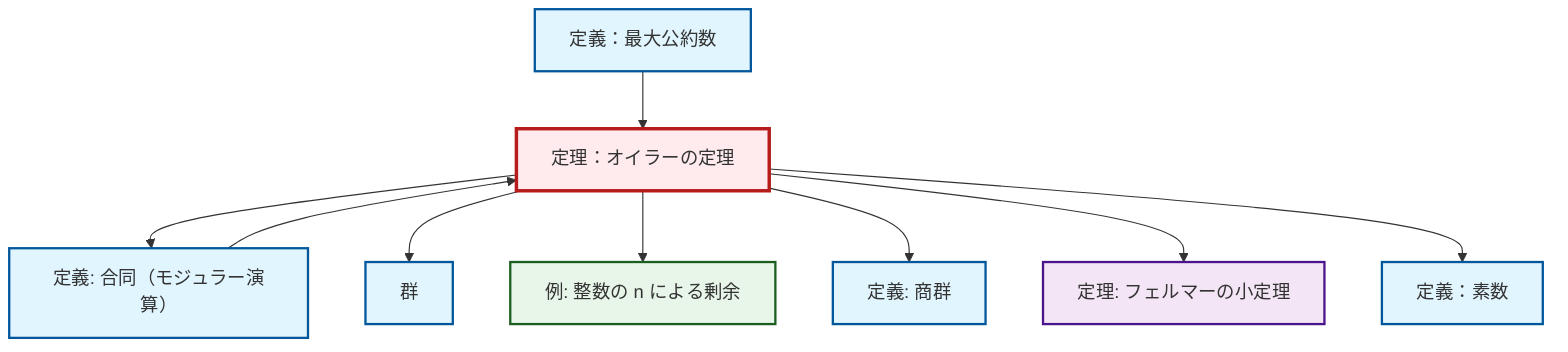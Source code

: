 graph TD
    classDef definition fill:#e1f5fe,stroke:#01579b,stroke-width:2px
    classDef theorem fill:#f3e5f5,stroke:#4a148c,stroke-width:2px
    classDef axiom fill:#fff3e0,stroke:#e65100,stroke-width:2px
    classDef example fill:#e8f5e9,stroke:#1b5e20,stroke-width:2px
    classDef current fill:#ffebee,stroke:#b71c1c,stroke-width:3px
    def-group["群"]:::definition
    def-gcd["定義：最大公約数"]:::definition
    def-congruence["定義: 合同（モジュラー演算）"]:::definition
    def-prime["定義：素数"]:::definition
    thm-fermat-little["定理: フェルマーの小定理"]:::theorem
    ex-quotient-integers-mod-n["例: 整数の n による剰余"]:::example
    thm-euler["定理：オイラーの定理"]:::theorem
    def-quotient-group["定義: 商群"]:::definition
    thm-euler --> def-congruence
    thm-euler --> def-group
    def-gcd --> thm-euler
    def-congruence --> thm-euler
    thm-euler --> ex-quotient-integers-mod-n
    thm-euler --> def-quotient-group
    thm-euler --> thm-fermat-little
    thm-euler --> def-prime
    class thm-euler current